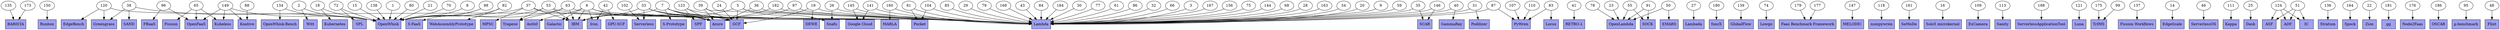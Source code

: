 digraph sldgraph {
overlap=false;
_S83447 -> _S89561;
_S47227 -> _S95519;
_S26631 -> _S59207;
_S77661 -> _S35654;
_S33396 -> _S59207;
_S15582 -> _S89561;
_S20845 -> _S59207;
_S93574 -> _S59207;
_S93574 -> _S43708;
_S63864 -> _S90878;
_S63864 -> _S84343;
_S63864 -> _S34578;
_S12919 -> _S69547;
_S12919 -> _S59207;
_S68747 -> _S59207;
_S18434 -> _S62394;
_S11534 -> _S37967;
_S11534 -> _S59207;
_S11534 -> _S88626;
_S11534 -> _S71849;
_S11534 -> _S36587;
_S67814 -> _S62394;
_S92791 -> _S70928;
_S92791 -> _S63001;
_S14543 -> _S99291;
_S14543 -> _S62394;
_S71481 -> _S84343;
_S71481 -> _S27878;
_S57193 -> _S22905;
_S57193 -> _S59207;
_S92765 -> _S19461;
_S45956 -> _S84343;
_S45956 -> _S83509;
_S42421 -> _S96860;
_S59094 -> _S48452;
_S59094 -> _S39416;
_S35546 -> _S22905;
_S35546 -> _S59207;
_S51036 -> _S85364;
_S54102 -> _S27268;
_S33519 -> _S59207;
_S81418 -> _S19513;
_S94896 -> _S59207;
_S72393 -> _S59207;
_S61599 -> _S68413;
_S64956 -> _S73699;
_S64121 -> _S81034;
_S37164 -> _S22673;
_S42373 -> _S59207;
_S42373 -> _S94569;
_S20027 -> _S25110;
_S95818 -> _S57927;
_S95818 -> _S53710;
_S37490 -> _S25607;
_S72991 -> _S90358;
_S42186 -> _S57240;
_S37789 -> _S59207;
_S37789 -> _S71849;
_S79864 -> _S59207;
_S16169 -> _S41943;
_S92158 -> _S63001;
_S67180 -> _S81733;
_S24272 -> _S16795;
_S87424 -> _S59207;
_S78707 -> _S59207;
_S92310 -> _S84343;
_S92310 -> _S77916;
_S79944 -> _S59207;
_S79944 -> _S97144;
_S94635 -> _S59207;
_S46843 -> _S59207;
_S45812 -> _S57980;
_S54690 -> _S59207;
_S54690 -> _S71849;
_S54690 -> _S95110;
_S38378 -> _S91288;
_S55095 -> _S59207;
_S17616 -> _S84343;
_S69642 -> _S84343;
_S69642 -> _S70482;
_S14121 -> _S84343;
_S57329 -> _S34578;
_S57329 -> _S71849;
_S57329 -> _S88033;
_S23219 -> _S46480;
_S23219 -> _S84343;
_S23219 -> _S39416;
_S23219 -> _S30999;
_S63070 -> _S59207;
_S41328 -> _S62394;
_S41328 -> _S87542;
_S91854 -> _S34643;
_S91854 -> _S88626;
_S91854 -> _S59207;
_S91854 -> _S37967;
_S14429 -> _S41943;
_S14429 -> _S59207;
_S14429 -> _S71849;
_S14429 -> _S88626;
_S14429 -> _S37967;
_S97385 -> _S59207;
_S64349 -> _S63001;
_S96707 -> _S59207;
_S66218 -> _S59207;
_S66218 -> _S71849;
_S66218 -> _S37967;
_S97614 -> _S69454;
_S99615 -> _S59207;
_S55731 -> _S59207;
_S90482 -> _S59207;
_S90482 -> _S63001;
_S14044 -> _S30999;
_S73594 -> _S84343;
_S75481 -> _S59207;
_S64464 -> _S59207;
_S64464 -> _S88626;
_S64464 -> _S84343;
_S64464 -> _S88531;
_S81222 -> _S18609;
_S81222 -> _S84343;
_S12704 -> _S59207;
_S92150 -> _S72638;
_S27228 -> _S54581;
_S27228 -> _S88968;
_S27228 -> _S96223;
_S71808 -> _S59207;
_S85076 -> _S59207;
_S85076 -> _S94569;
_S32739 -> _S58805;
_S37044 -> _S86923;
_S33094 -> _S59207;
_S15605 -> _S54581;
_S15605 -> _S88968;
_S15605 -> _S96223;
_S76211 -> _S61785;
_S90085 -> _S59207;
_S24138 -> _S59207;
_S24138 -> _S84343;
_S24138 -> _S88626;
_S24138 -> _S28335;
_S76493 -> _S22963;
_S58674 -> _S40565;
_S58674 -> _S84343;
_S50582 -> _S81733;
_S72084 -> _S59207;
_S72084 -> _S37967;
_S72084 -> _S47133;
_S71524 -> _S84343;
_S15815 -> _S38058;
_S56577 -> _S42565;
_S46250 -> _S15788;
_S96397 -> _S34643;
_S96397 -> _S59207;
_S36369 -> _S59207;
_S36369 -> _S71849;
_S16466 -> _S84343;
_S15534 -> _S99291;
_S15534 -> _S62394;
_S24984 -> _S59207;
_S24984 -> _S71849;
_S61651 -> _S59207;
_S61651 -> _S84343;
_S61651 -> _S88626;
_S61651 -> _S28335;
_S87474 -> _S59207;
_S90943 -> _S69268;
_S90943 -> _S46480;
_S90943 -> _S39416;
_S30828 -> _S59207;
_S30148 -> _S19513;
_S54838 -> _S59207;
_S54838 -> _S43708;
_S58415 -> _S83546;
_S88322 -> _S59207;
_S88322 -> _S47149;
_S80627 -> _S84343;
_S18553 -> _S37967;
_S86316 -> _S84343;
_S93468 -> _S59207;
_S93468 -> _S71849;
_S93468 -> _S37967;
_S93468 -> _S88626;
_S93468 -> _S57927;
_S93468 -> _S44661;
_S93468 -> _S59322;
_S18434 [label="23"];
_S68747 [label="77"];
_S90878 [label="SAND",shape=box,style=filled,fillcolor="#a0a0f0"];
_S30828 [label="43"];
_S63001 [label="PyWren",shape=box,style=filled,fillcolor="#a0a0f0"];
_S19461 [label="Lambada",shape=box,style=filled,fillcolor="#a0a0f0"];
_S96223 [label="IC",shape=box,style=filled,fillcolor="#a0a0f0"];
_S18609 [label="S-FaaS",shape=box,style=filled,fillcolor="#a0a0f0"];
_S32739 [label="136"];
_S94635 [label="156"];
_S96860 [label="funcX",shape=box,style=filled,fillcolor="#a0a0f0"];
_S15788 [label="µ-benchmark",shape=box,style=filled,fillcolor="#a0a0f0"];
_S15534 [label="55"];
_S71481 [label="134"];
_S92310 [label="18"];
_S14429 [label="33"];
_S57329 [label="120"];
_S12919 [label="160"];
_S15605 [label="51"];
_S93468 [label="6"];
_S36587 [label="S-Prototype",shape=box,style=filled,fillcolor="#a0a0f0"];
_S99615 [label="34"];
_S54838 [label="145"];
_S12704 [label="59"];
_S96397 [label="26"];
_S67180 [label="175"];
_S81733 [label="TrIMS",shape=box,style=filled,fillcolor="#a0a0f0"];
_S92150 [label="25"];
_S72638 [label="Dask",shape=box,style=filled,fillcolor="#a0a0f0"];
_S35654 [label="RETRO-λ",shape=box,style=filled,fillcolor="#a0a0f0"];
_S34578 [label="Greengrass",shape=box,style=filled,fillcolor="#a0a0f0"];
_S76211 [label="22"];
_S43708 [label="Google Cloud",shape=box,style=filled,fillcolor="#a0a0f0"];
_S26631 [label="84"];
_S93574 [label="141"];
_S47133 [label="DEWE",shape=box,style=filled,fillcolor="#a0a0f0"];
_S89561 [label="BARISTA",shape=box,style=filled,fillcolor="#a0a0f0"];
_S70928 [label="Locus",shape=box,style=filled,fillcolor="#a0a0f0"];
_S42186 [label="121"];
_S27878 [label="OpenWhisk-Bench",shape=box,style=filled,fillcolor="#a0a0f0"];
_S36369 [label="36"];
_S78707 [label="167"];
_S68413 [label="MELODIC",shape=box,style=filled,fillcolor="#a0a0f0"];
_S16169 [label="102"];
_S14543 [label="91"];
_S42565 [label="OSCAR",shape=box,style=filled,fillcolor="#a0a0f0"];
_S80627 [label="1"];
_S41328 [label="50"];
_S18553 [label="24"];
_S83546 [label="Flint",shape=box,style=filled,fillcolor="#a0a0f0"];
_S47149 [label="Podilizer",shape=box,style=filled,fillcolor="#a0a0f0"];
_S11534 [label="7"];
_S99291 [label="SOCK",shape=box,style=filled,fillcolor="#a0a0f0"];
_S85076 [label="146"];
_S28335 [label="Trapeze",shape=box,style=filled,fillcolor="#a0a0f0"];
_S20027 [label="109"];
_S57240 [label="Luna",shape=box,style=filled,fillcolor="#a0a0f0"];
_S44661 [label="Auth0",shape=box,style=filled,fillcolor="#a0a0f0"];
_S71808 [label="85"];
_S15815 [label="176"];
_S84343 [label="OpenWhisk",shape=box,style=filled,fillcolor="#a0a0f0"];
_S67814 [label="78"];
_S25607 [label="Sanity",shape=box,style=filled,fillcolor="#a0a0f0"];
_S90482 [label="87"];
_S88531 [label="MPSC",shape=box,style=filled,fillcolor="#a0a0f0"];
_S77661 [label="41"];
_S81222 [label="98"];
_S19513 [label="Faas Benchmark Framework",shape=box,style=filled,fillcolor="#a0a0f0"];
_S73699 [label="numpywren",shape=box,style=filled,fillcolor="#a0a0f0"];
_S90085 [label="79"];
_S97614 [label="111"];
_S46843 [label="75"];
_S64349 [label="110"];
_S54690 [label="123"];
_S30148 [label="177"];
_S38058 [label="Node2Faas",shape=box,style=filled,fillcolor="#a0a0f0"];
_S38378 [label="46"];
_S88968 [label="ADF",shape=box,style=filled,fillcolor="#a0a0f0"];
_S91854 [label="5"];
_S56577 [label="186"];
_S40565 [label="WebAssemblyPrototype",shape=box,style=filled,fillcolor="#a0a0f0"];
_S62394 [label="OpenLambda",shape=box,style=filled,fillcolor="#a0a0f0"];
_S55095 [label="144"];
_S81418 [label="179"];
_S37789 [label="97"];
_S87474 [label="168"];
_S41943 [label="Serverless",shape=box,style=filled,fillcolor="#a0a0f0"];
_S92765 [label="27"];
_S87542 [label="EMARS",shape=box,style=filled,fillcolor="#a0a0f0"];
_S63070 [label="68"];
_S97144 [label="GammaRay",shape=box,style=filled,fillcolor="#a0a0f0"];
_S30999 [label="Knative",shape=box,style=filled,fillcolor="#a0a0f0"];
_S87424 [label="3"];
_S71524 [label="15"];
_S42421 [label="180"];
_S34643 [label="Snafu",shape=box,style=filled,fillcolor="#a0a0f0"];
_S61785 [label="Zion",shape=box,style=filled,fillcolor="#a0a0f0"];
_S59322 [label="Galactic",shape=box,style=filled,fillcolor="#a0a0f0"];
_S69642 [label="72"];
_S79864 [label="66"];
_S50582 [label="99"];
_S35546 [label="104"];
_S88626 [label="IBM",shape=box,style=filled,fillcolor="#a0a0f0"];
_S48452 [label="FBaaS",shape=box,style=filled,fillcolor="#a0a0f0"];
_S69454 [label="Kappa",shape=box,style=filled,fillcolor="#a0a0f0"];
_S53710 [label="GPU-SCF",shape=box,style=filled,fillcolor="#a0a0f0"];
_S64956 [label="118"];
_S61651 [label="63"];
_S72084 [label="19"];
_S90943 [label="65"];
_S46250 [label="95"];
_S92791 [label="83"];
_S81034 [label="SeMoDe",shape=box,style=filled,fillcolor="#a0a0f0"];
_S20845 [label="30"];
_S58674 [label="82"];
_S97385 [label="28"];
_S39416 [label="OpenFaaS",shape=box,style=filled,fillcolor="#a0a0f0"];
_S42373 [label="35"];
_S79944 [label="40"];
_S70482 [label="SPL",shape=box,style=filled,fillcolor="#a0a0f0"];
_S83509 [label="Witt",shape=box,style=filled,fillcolor="#a0a0f0"];
_S58805 [label="Stratum",shape=box,style=filled,fillcolor="#a0a0f0"];
_S57927 [label="Iron",shape=box,style=filled,fillcolor="#a0a0f0"];
_S69268 [label="Fission",shape=box,style=filled,fillcolor="#a0a0f0"];
_S75481 [label="9"];
_S63864 [label="38"];
_S47227 [label="150"];
_S77916 [label="Kubernetes",shape=box,style=filled,fillcolor="#a0a0f0"];
_S94569 [label="SCAR",shape=box,style=filled,fillcolor="#a0a0f0"];
_S16466 [label="138"];
_S54102 [label="74"];
_S22905 [label="Pocket",shape=box,style=filled,fillcolor="#a0a0f0"];
_S57193 [label="81"];
_S55731 [label="20"];
_S90358 [label="ServerlessApplicationTool",shape=box,style=filled,fillcolor="#a0a0f0"];
_S25110 [label="ExCamera",shape=box,style=filled,fillcolor="#a0a0f0"];
_S59094 [label="96"];
_S24272 [label="137"];
_S37164 [label="16"];
_S94896 [label="86"];
_S83447 [label="135"];
_S51036 [label="139"];
_S61599 [label="147"];
_S37044 [label="164"];
_S27228 [label="124"];
_S54581 [label="ASF",shape=box,style=filled,fillcolor="#a0a0f0"];
_S14121 [label="70"];
_S45956 [label="2"];
_S64464 [label="37"];
_S22963 [label="gg",shape=box,style=filled,fillcolor="#a0a0f0"];
_S33396 [label="184"];
_S33519 [label="61"];
_S24984 [label="182"];
_S86923 [label="Spock",shape=box,style=filled,fillcolor="#a0a0f0"];
_S57980 [label="EdgeScale",shape=box,style=filled,fillcolor="#a0a0f0"];
_S59207 [label="Lambda",shape=box,style=filled,fillcolor="#a0a0f0"];
_S88033 [label="EdgeBench",shape=box,style=filled,fillcolor="#a0a0f0"];
_S66218 [label="39"];
_S45812 [label="14"];
_S95519 [label="Runbox",shape=box,style=filled,fillcolor="#a0a0f0"];
_S85364 [label="GlobalFlow",shape=box,style=filled,fillcolor="#a0a0f0"];
_S14044 [label="88"];
_S64121 [label="161"];
_S71849 [label="Azure",shape=box,style=filled,fillcolor="#a0a0f0"];
_S72393 [label="32"];
_S86316 [label="80"];
_S15582 [label="173"];
_S24138 [label="53"];
_S96707 [label="163"];
_S95110 [label="SPF",shape=box,style=filled,fillcolor="#a0a0f0"];
_S46480 [label="Kubeless",shape=box,style=filled,fillcolor="#a0a0f0"];
_S27268 [label="Lowgo",shape=box,style=filled,fillcolor="#a0a0f0"];
_S91288 [label="ServerlessOS",shape=box,style=filled,fillcolor="#a0a0f0"];
_S72991 [label="188"];
_S23219 [label="149"];
_S58415 [label="48"];
_S17616 [label="21"];
_S95818 [label="42"];
_S73594 [label="8"];
_S76493 [label="181"];
_S22673 [label="Solo5 microkernel",shape=box,style=filled,fillcolor="#a0a0f0"];
_S92158 [label="107"];
_S37490 [label="113"];
_S69547 [label="MARLA",shape=box,style=filled,fillcolor="#a0a0f0"];
_S88322 [label="31"];
_S33094 [label="29"];
_S37967 [label="GCF",shape=box,style=filled,fillcolor="#a0a0f0"];
_S16795 [label="Fission Workflows",shape=box,style=filled,fillcolor="#a0a0f0"];
}
